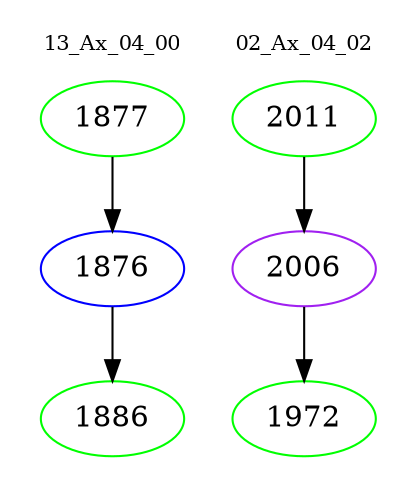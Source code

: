 digraph{
subgraph cluster_0 {
color = white
label = "13_Ax_04_00";
fontsize=10;
T0_1877 [label="1877", color="green"]
T0_1877 -> T0_1876 [color="black"]
T0_1876 [label="1876", color="blue"]
T0_1876 -> T0_1886 [color="black"]
T0_1886 [label="1886", color="green"]
}
subgraph cluster_1 {
color = white
label = "02_Ax_04_02";
fontsize=10;
T1_2011 [label="2011", color="green"]
T1_2011 -> T1_2006 [color="black"]
T1_2006 [label="2006", color="purple"]
T1_2006 -> T1_1972 [color="black"]
T1_1972 [label="1972", color="green"]
}
}
